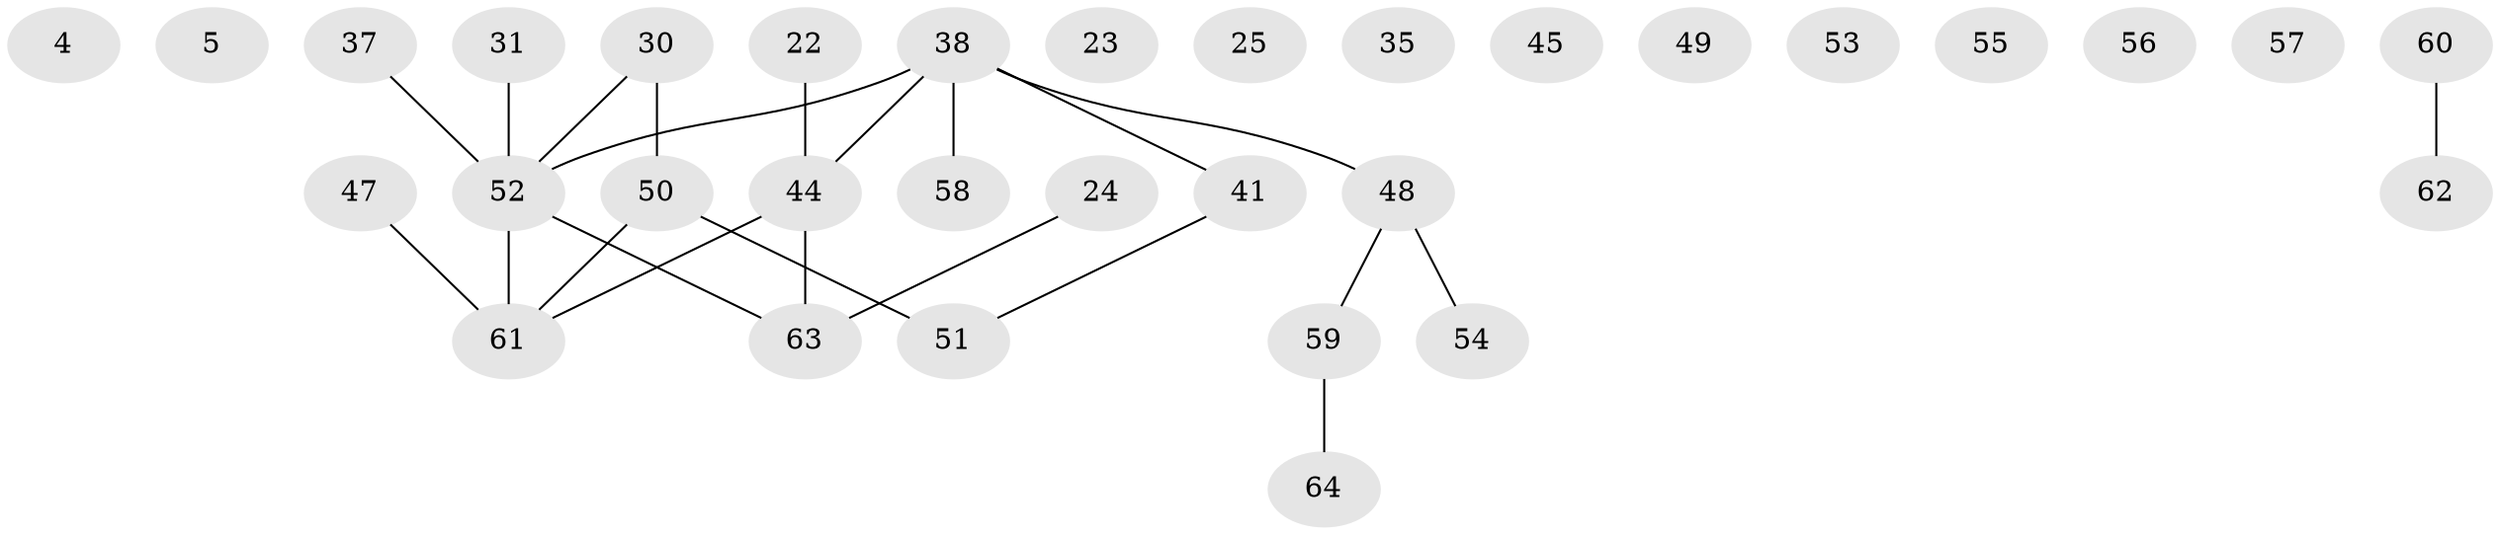 // original degree distribution, {1: 0.265625, 2: 0.328125, 0: 0.15625, 3: 0.109375, 4: 0.125, 6: 0.015625}
// Generated by graph-tools (version 1.1) at 2025/39/03/09/25 04:39:32]
// undirected, 32 vertices, 23 edges
graph export_dot {
graph [start="1"]
  node [color=gray90,style=filled];
  4;
  5;
  22 [super="+1"];
  23 [super="+2+20"];
  24 [super="+18"];
  25;
  30;
  31;
  35;
  37 [super="+28"];
  38 [super="+32"];
  41 [super="+11+19"];
  44 [super="+6"];
  45;
  47;
  48 [super="+34+36+42"];
  49;
  50;
  51 [super="+46"];
  52 [super="+43+26"];
  53;
  54;
  55;
  56;
  57;
  58 [super="+7"];
  59;
  60;
  61 [super="+39+40"];
  62;
  63 [super="+27"];
  64 [super="+16"];
  22 -- 44;
  24 -- 63;
  30 -- 50;
  30 -- 52;
  31 -- 52;
  37 -- 52;
  38 -- 44 [weight=2];
  38 -- 52;
  38 -- 58;
  38 -- 41;
  38 -- 48;
  41 -- 51;
  44 -- 63 [weight=2];
  44 -- 61;
  47 -- 61;
  48 -- 54;
  48 -- 59;
  50 -- 51 [weight=2];
  50 -- 61;
  52 -- 61 [weight=2];
  52 -- 63;
  59 -- 64;
  60 -- 62;
}
